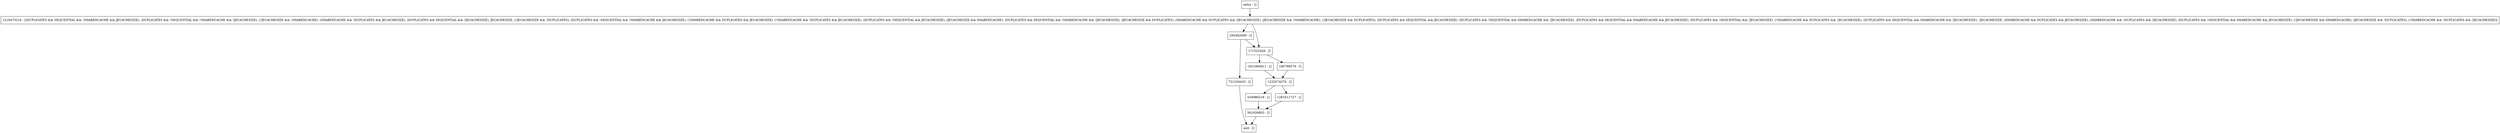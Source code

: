 digraph setKeyPrefix {
node [shape=record];
561026802 [label="561026802 - []"];
534986216 [label="534986216 - []"];
731234433 [label="731234433 - []"];
1281611727 [label="1281611727 - []"];
1232574376 [label="1232574376 - []"];
entry [label="entry - []"];
exit [label="exit - []"];
294582069 [label="294582069 - []"];
1821894811 [label="1821894811 - []"];
180788579 [label="180788579 - []"];
171522426 [label="171522426 - []"];
1216473216 [label="1216473216 - [(DUPLICATES && SEQUENTIAL && !SHAREDCACHE && JECACHESIZE), (DUPLICATES && !SEQUENTIAL && !SHAREDCACHE && !JECACHESIZE), (!JECACHESIZE && !SHAREDCACHE), (SHAREDCACHE && !DUPLICATES && JECACHESIZE), (DUPLICATES && SEQUENTIAL && !JECACHESIZE), JECACHESIZE, (!JECACHESIZE && !DUPLICATES), (DUPLICATES && !SEQUENTIAL && !SHAREDCACHE && JECACHESIZE), (!SHAREDCACHE && DUPLICATES && JECACHESIZE), (!SHAREDCACHE && !DUPLICATES && JECACHESIZE), (DUPLICATES && !SEQUENTIAL && JECACHESIZE), (JECACHESIZE && SHAREDCACHE), (DUPLICATES && SEQUENTIAL && !SHAREDCACHE && !JECACHESIZE), (JECACHESIZE && DUPLICATES), (SHAREDCACHE && DUPLICATES && !JECACHESIZE), (JECACHESIZE && !SHAREDCACHE), (!JECACHESIZE && DUPLICATES), (DUPLICATES && SEQUENTIAL && JECACHESIZE), (DUPLICATES && !SEQUENTIAL && SHAREDCACHE && !JECACHESIZE), (DUPLICATES && SEQUENTIAL && SHAREDCACHE && JECACHESIZE), (DUPLICATES && !SEQUENTIAL && !JECACHESIZE), (!SHAREDCACHE && DUPLICATES && !JECACHESIZE), (DUPLICATES && SEQUENTIAL && SHAREDCACHE && !JECACHESIZE), !JECACHESIZE, (SHAREDCACHE && DUPLICATES && JECACHESIZE), (SHAREDCACHE && !DUPLICATES && !JECACHESIZE), (DUPLICATES && !SEQUENTIAL && SHAREDCACHE && JECACHESIZE), (!JECACHESIZE && SHAREDCACHE), (JECACHESIZE && !DUPLICATES), (!SHAREDCACHE && !DUPLICATES && !JECACHESIZE)]"];
entry;
exit;
561026802 -> exit;
534986216 -> 561026802;
731234433 -> exit;
1281611727 -> 561026802;
1232574376 -> 534986216;
1232574376 -> 1281611727;
entry -> 1216473216;
294582069 -> 171522426;
294582069 -> 731234433;
1821894811 -> 1232574376;
180788579 -> 1232574376;
171522426 -> 1821894811;
171522426 -> 180788579;
1216473216 -> 294582069;
1216473216 -> 171522426;
}
